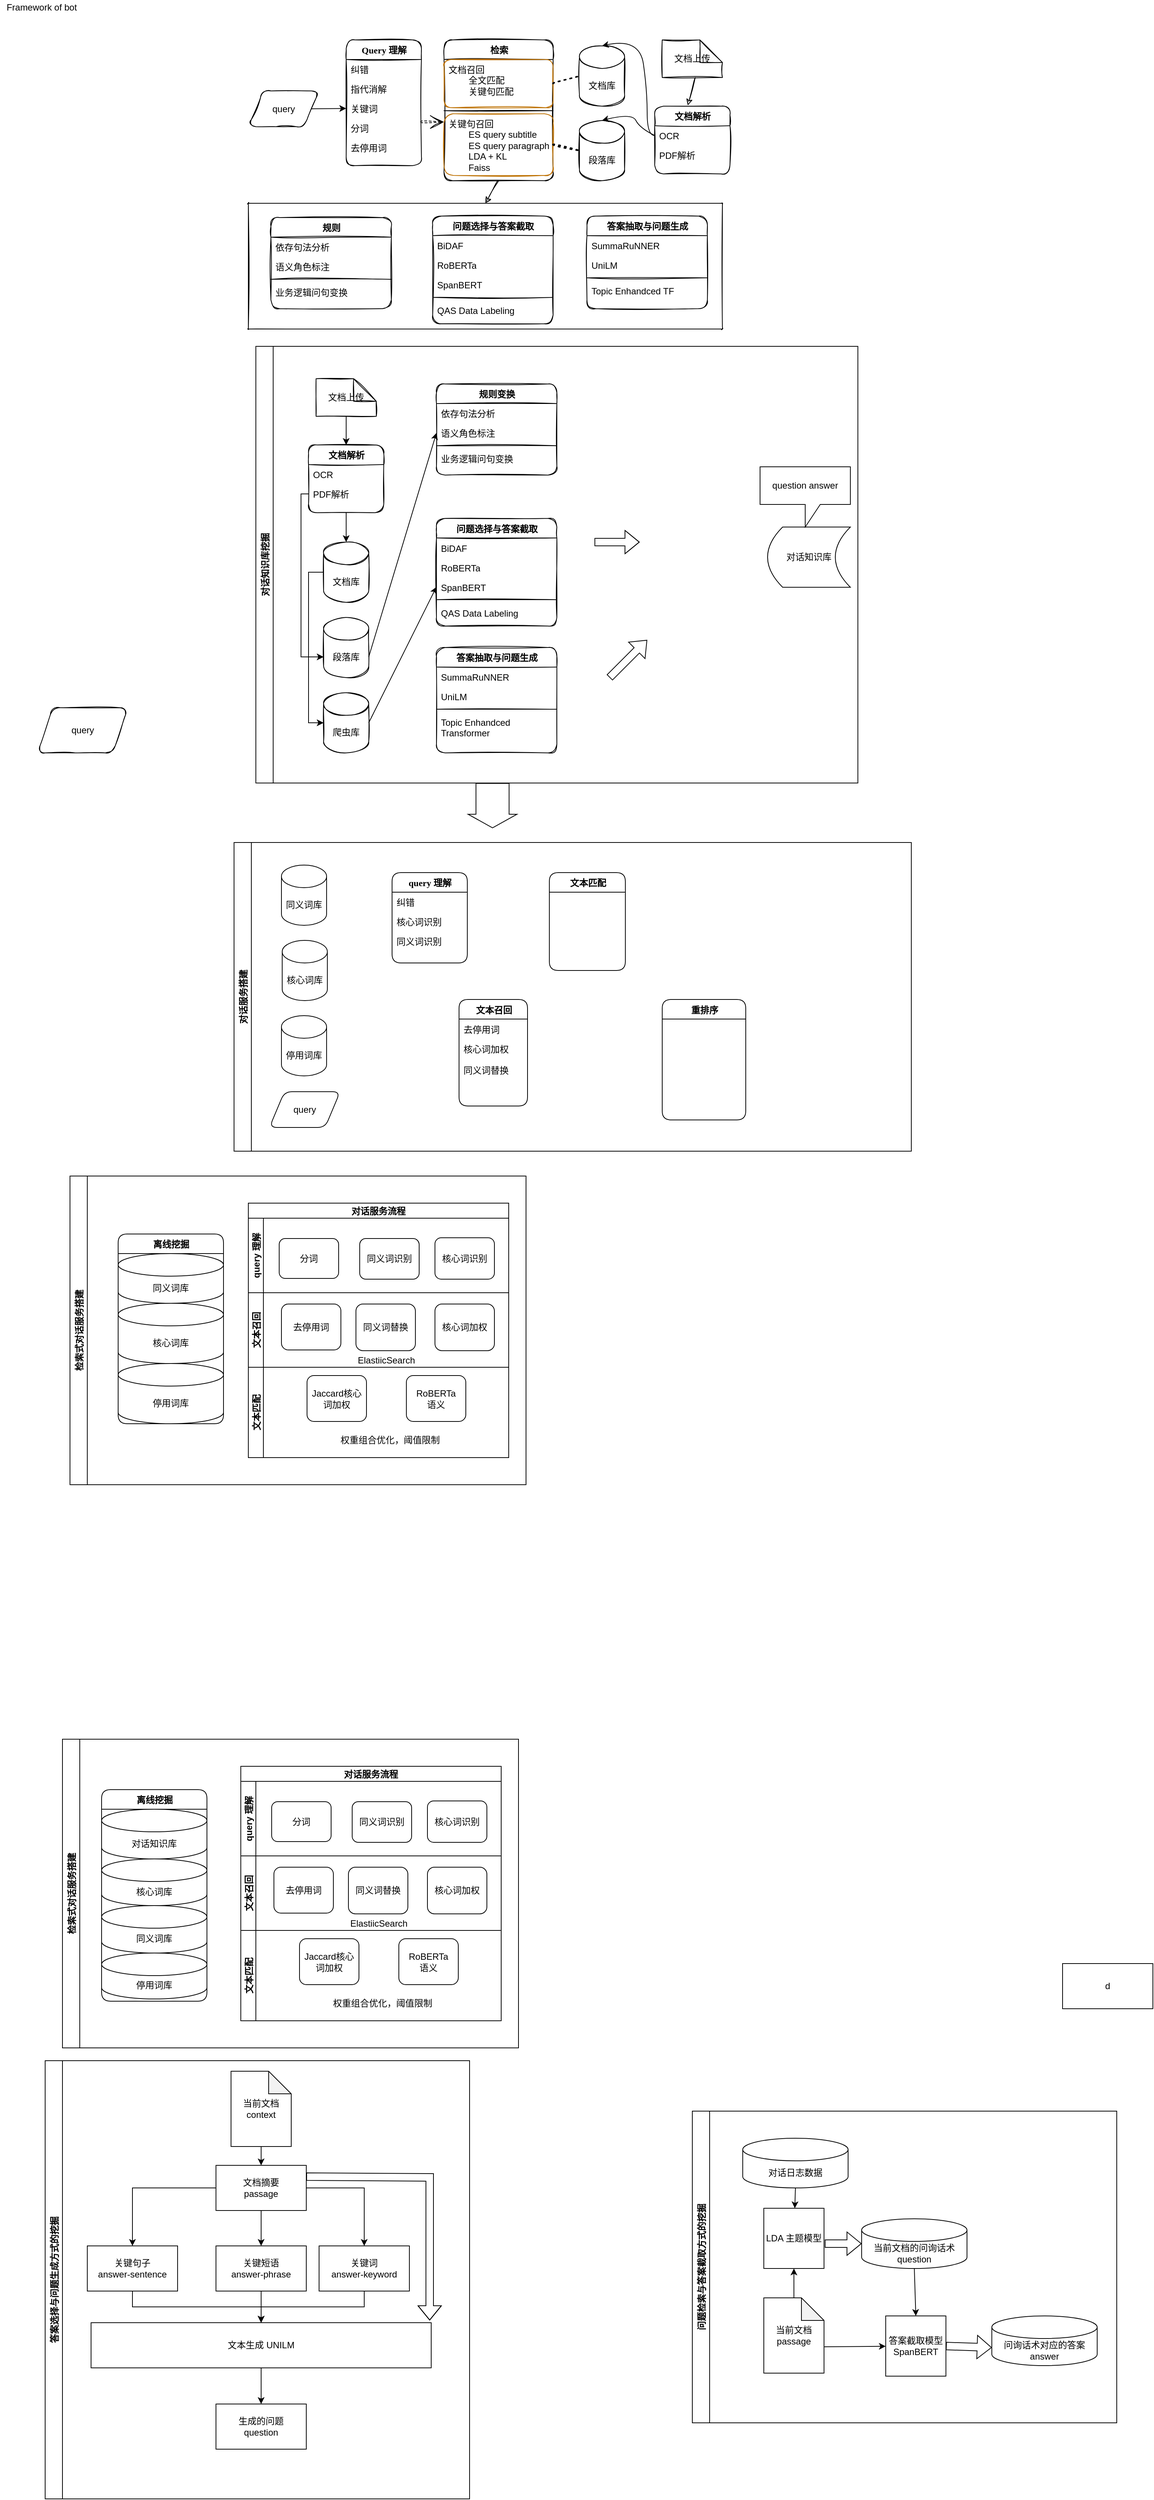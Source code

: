 <mxfile version="20.3.7" type="device"><diagram id="siG0DeAdzfyndDpySIyU" name="第 1 页"><mxGraphModel dx="2942" dy="1122" grid="0" gridSize="10" guides="1" tooltips="1" connect="1" arrows="1" fold="1" page="1" pageScale="1" pageWidth="827" pageHeight="1169" background="none" math="0" shadow="0"><root><mxCell id="0"/><mxCell id="1" parent="0"/><mxCell id="2" style="edgeStyle=elbowEdgeStyle;html=1;labelBackgroundColor=none;startFill=0;startSize=8;endArrow=open;endFill=0;endSize=16;fontFamily=Verdana;fontSize=12;elbow=vertical;dashed=1;exitX=0.994;exitY=0.192;exitDx=0;exitDy=0;exitPerimeter=0;curved=1;sketch=1;" parent="1" source="7" target="9" edge="1"><mxGeometry relative="1" as="geometry"/></mxCell><mxCell id="3" value="Query 理解" style="swimlane;html=1;fontStyle=1;align=center;verticalAlign=top;childLayout=stackLayout;horizontal=1;startSize=26;horizontalStack=0;resizeParent=1;resizeLast=0;collapsible=1;marginBottom=0;swimlaneFillColor=none;rounded=1;shadow=0;comic=0;labelBackgroundColor=none;strokeWidth=1;fontFamily=Verdana;fontSize=12;fillColor=none;fontColor=#000000;strokeColor=default;sketch=1;" parent="1" vertex="1"><mxGeometry x="490" y="103" width="100" height="167" as="geometry"/></mxCell><mxCell id="4" value="纠错&lt;br&gt;" style="text;html=1;strokeColor=none;fillColor=none;align=left;verticalAlign=top;spacingLeft=4;spacingRight=4;whiteSpace=wrap;overflow=hidden;rotatable=0;points=[[0,0.5],[1,0.5]];portConstraint=eastwest;rounded=1;sketch=1;" parent="3" vertex="1"><mxGeometry y="26" width="100" height="26" as="geometry"/></mxCell><mxCell id="5" value="指代消解&lt;br&gt;" style="text;html=1;strokeColor=none;fillColor=none;align=left;verticalAlign=top;spacingLeft=4;spacingRight=4;whiteSpace=wrap;overflow=hidden;rotatable=0;points=[[0,0.5],[1,0.5]];portConstraint=eastwest;rounded=1;sketch=1;" parent="3" vertex="1"><mxGeometry y="52" width="100" height="26" as="geometry"/></mxCell><mxCell id="6" value="关键词&lt;br&gt;" style="text;html=1;strokeColor=none;fillColor=none;align=left;verticalAlign=top;spacingLeft=4;spacingRight=4;whiteSpace=wrap;overflow=hidden;rotatable=0;points=[[0,0.5],[1,0.5]];portConstraint=eastwest;rounded=1;sketch=1;" parent="3" vertex="1"><mxGeometry y="78" width="100" height="26" as="geometry"/></mxCell><mxCell id="7" value="分词&lt;br&gt;" style="text;html=1;strokeColor=none;fillColor=none;align=left;verticalAlign=top;spacingLeft=4;spacingRight=4;whiteSpace=wrap;overflow=hidden;rotatable=0;points=[[0,0.5],[1,0.5]];portConstraint=eastwest;rounded=1;sketch=1;" parent="3" vertex="1"><mxGeometry y="104" width="100" height="26" as="geometry"/></mxCell><mxCell id="8" value="去停用词" style="text;html=1;strokeColor=none;fillColor=none;align=left;verticalAlign=top;spacingLeft=4;spacingRight=4;whiteSpace=wrap;overflow=hidden;rotatable=0;points=[[0,0.5],[1,0.5]];portConstraint=eastwest;rounded=1;sketch=1;" parent="3" vertex="1"><mxGeometry y="130" width="100" height="26" as="geometry"/></mxCell><mxCell id="9" value="检索&lt;br&gt;" style="swimlane;html=1;fontStyle=1;align=center;verticalAlign=top;childLayout=stackLayout;horizontal=1;startSize=26;horizontalStack=0;resizeParent=1;resizeLast=0;collapsible=1;marginBottom=0;swimlaneFillColor=#ffffff;rounded=1;shadow=0;comic=0;labelBackgroundColor=none;strokeWidth=1;fillColor=none;fontFamily=Verdana;fontSize=12;sketch=1;" parent="1" vertex="1"><mxGeometry x="620" y="103" width="145" height="187" as="geometry"/></mxCell><mxCell id="10" value="文档召回&lt;br&gt;&lt;span style=&quot;white-space: pre;&quot;&gt;&#9;&lt;/span&gt;全文匹配&lt;br&gt;&amp;nbsp; &amp;nbsp; &amp;nbsp; &amp;nbsp; 关键句匹配" style="text;html=1;strokeColor=#BD7000;fillColor=none;align=left;verticalAlign=top;spacingLeft=4;spacingRight=4;whiteSpace=wrap;overflow=hidden;rotatable=0;points=[[0,0.5],[1,0.5]];portConstraint=eastwest;fontColor=#000000;rounded=1;sketch=1;" parent="9" vertex="1"><mxGeometry y="26" width="145" height="64" as="geometry"/></mxCell><mxCell id="11" value="" style="line;html=1;strokeWidth=1;fillColor=none;align=left;verticalAlign=middle;spacingTop=-1;spacingLeft=3;spacingRight=3;rotatable=0;labelPosition=right;points=[];portConstraint=eastwest;rounded=1;sketch=1;" parent="9" vertex="1"><mxGeometry y="90" width="145" height="8" as="geometry"/></mxCell><mxCell id="12" value="关键句召回&lt;br&gt;&lt;span style=&quot;white-space: pre;&quot;&gt;&#9;&lt;/span&gt;ES query subtitle&lt;br&gt;&amp;nbsp; &amp;nbsp; &amp;nbsp; &amp;nbsp; ES query paragraph&lt;br&gt;&amp;nbsp; &amp;nbsp; &amp;nbsp; &amp;nbsp; LDA + KL&amp;nbsp;&lt;br&gt;&amp;nbsp; &amp;nbsp; &amp;nbsp; &amp;nbsp; Faiss" style="text;html=1;strokeColor=#BD7000;fillColor=none;align=left;verticalAlign=top;spacingLeft=4;spacingRight=4;whiteSpace=wrap;overflow=hidden;rotatable=0;points=[[0,0.5],[1,0.5]];portConstraint=eastwest;fontColor=#000000;rounded=1;sketch=1;" parent="9" vertex="1"><mxGeometry y="98" width="145" height="82" as="geometry"/></mxCell><mxCell id="13" value="query" style="shape=parallelogram;perimeter=parallelogramPerimeter;whiteSpace=wrap;html=1;fixedSize=1;rounded=1;sketch=1;" parent="1" vertex="1"><mxGeometry x="360" y="170.75" width="94" height="47.5" as="geometry"/></mxCell><mxCell id="14" value="" style="swimlane;startSize=0;rounded=1;sketch=1;" parent="1" vertex="1"><mxGeometry x="360" y="320" width="630" height="167" as="geometry"/></mxCell><mxCell id="15" value="规则" style="swimlane;html=1;fontStyle=1;align=center;verticalAlign=top;childLayout=stackLayout;horizontal=1;startSize=26;horizontalStack=0;resizeParent=1;resizeLast=0;collapsible=1;marginBottom=0;swimlaneFillColor=#ffffff;rounded=1;shadow=0;comic=0;labelBackgroundColor=none;strokeWidth=1;fillColor=none;fontFamily=Verdana;fontSize=12;sketch=1;" parent="14" vertex="1"><mxGeometry x="30" y="19" width="160" height="121" as="geometry"/></mxCell><mxCell id="16" value="依存句法分析" style="text;html=1;strokeColor=none;fillColor=none;align=left;verticalAlign=top;spacingLeft=4;spacingRight=4;whiteSpace=wrap;overflow=hidden;rotatable=0;points=[[0,0.5],[1,0.5]];portConstraint=eastwest;rounded=1;sketch=1;" parent="15" vertex="1"><mxGeometry y="26" width="160" height="26" as="geometry"/></mxCell><mxCell id="17" value="语义角色标注" style="text;html=1;strokeColor=none;fillColor=none;align=left;verticalAlign=top;spacingLeft=4;spacingRight=4;whiteSpace=wrap;overflow=hidden;rotatable=0;points=[[0,0.5],[1,0.5]];portConstraint=eastwest;rounded=1;sketch=1;" parent="15" vertex="1"><mxGeometry y="52" width="160" height="26" as="geometry"/></mxCell><mxCell id="18" value="" style="line;html=1;strokeWidth=1;fillColor=none;align=left;verticalAlign=middle;spacingTop=-1;spacingLeft=3;spacingRight=3;rotatable=0;labelPosition=right;points=[];portConstraint=eastwest;rounded=1;sketch=1;" parent="15" vertex="1"><mxGeometry y="78" width="160" height="8" as="geometry"/></mxCell><mxCell id="19" value="业务逻辑问句变换" style="text;html=1;strokeColor=none;fillColor=none;align=left;verticalAlign=top;spacingLeft=4;spacingRight=4;whiteSpace=wrap;overflow=hidden;rotatable=0;points=[[0,0.5],[1,0.5]];portConstraint=eastwest;rounded=1;sketch=1;" parent="15" vertex="1"><mxGeometry y="86" width="160" height="26" as="geometry"/></mxCell><mxCell id="20" value="问题选择与答案截取" style="swimlane;html=1;fontStyle=1;align=center;verticalAlign=top;childLayout=stackLayout;horizontal=1;startSize=26;horizontalStack=0;resizeParent=1;resizeLast=0;collapsible=1;marginBottom=0;swimlaneFillColor=#ffffff;rounded=1;shadow=0;comic=0;labelBackgroundColor=none;strokeWidth=1;fillColor=none;fontFamily=Verdana;fontSize=12;sketch=1;" parent="14" vertex="1"><mxGeometry x="245" y="17" width="160" height="143" as="geometry"/></mxCell><mxCell id="21" value="BiDAF" style="text;html=1;strokeColor=none;fillColor=none;align=left;verticalAlign=top;spacingLeft=4;spacingRight=4;whiteSpace=wrap;overflow=hidden;rotatable=0;points=[[0,0.5],[1,0.5]];portConstraint=eastwest;rounded=1;sketch=1;" parent="20" vertex="1"><mxGeometry y="26" width="160" height="26" as="geometry"/></mxCell><mxCell id="22" value="RoBERTa" style="text;html=1;strokeColor=none;fillColor=none;align=left;verticalAlign=top;spacingLeft=4;spacingRight=4;whiteSpace=wrap;overflow=hidden;rotatable=0;points=[[0,0.5],[1,0.5]];portConstraint=eastwest;rounded=1;sketch=1;" parent="20" vertex="1"><mxGeometry y="52" width="160" height="26" as="geometry"/></mxCell><mxCell id="23" value="SpanBERT" style="text;html=1;strokeColor=none;fillColor=none;align=left;verticalAlign=top;spacingLeft=4;spacingRight=4;whiteSpace=wrap;overflow=hidden;rotatable=0;points=[[0,0.5],[1,0.5]];portConstraint=eastwest;rounded=1;sketch=1;" parent="20" vertex="1"><mxGeometry y="78" width="160" height="26" as="geometry"/></mxCell><mxCell id="24" value="" style="line;html=1;strokeWidth=1;fillColor=none;align=left;verticalAlign=middle;spacingTop=-1;spacingLeft=3;spacingRight=3;rotatable=0;labelPosition=right;points=[];portConstraint=eastwest;rounded=1;sketch=1;" parent="20" vertex="1"><mxGeometry y="104" width="160" height="8" as="geometry"/></mxCell><mxCell id="25" value="QAS Data Labeling" style="text;html=1;strokeColor=none;fillColor=none;align=left;verticalAlign=top;spacingLeft=4;spacingRight=4;whiteSpace=wrap;overflow=hidden;rotatable=0;points=[[0,0.5],[1,0.5]];portConstraint=eastwest;rounded=1;sketch=1;" parent="20" vertex="1"><mxGeometry y="112" width="160" height="26" as="geometry"/></mxCell><mxCell id="26" value="答案抽取与问题生成" style="swimlane;html=1;fontStyle=1;align=center;verticalAlign=top;childLayout=stackLayout;horizontal=1;startSize=26;horizontalStack=0;resizeParent=1;resizeLast=0;collapsible=1;marginBottom=0;swimlaneFillColor=#ffffff;rounded=1;shadow=0;comic=0;labelBackgroundColor=none;strokeWidth=1;fillColor=none;fontFamily=Verdana;fontSize=12;sketch=1;" parent="14" vertex="1"><mxGeometry x="450" y="17" width="160" height="123" as="geometry"/></mxCell><mxCell id="27" value="SummaRuNNER" style="text;html=1;strokeColor=none;fillColor=none;align=left;verticalAlign=top;spacingLeft=4;spacingRight=4;whiteSpace=wrap;overflow=hidden;rotatable=0;points=[[0,0.5],[1,0.5]];portConstraint=eastwest;rounded=1;sketch=1;" parent="26" vertex="1"><mxGeometry y="26" width="160" height="26" as="geometry"/></mxCell><mxCell id="28" value="UniLM" style="text;html=1;strokeColor=none;fillColor=none;align=left;verticalAlign=top;spacingLeft=4;spacingRight=4;whiteSpace=wrap;overflow=hidden;rotatable=0;points=[[0,0.5],[1,0.5]];portConstraint=eastwest;rounded=1;sketch=1;" parent="26" vertex="1"><mxGeometry y="52" width="160" height="26" as="geometry"/></mxCell><mxCell id="29" value="" style="line;html=1;strokeWidth=1;fillColor=none;align=left;verticalAlign=middle;spacingTop=-1;spacingLeft=3;spacingRight=3;rotatable=0;labelPosition=right;points=[];portConstraint=eastwest;rounded=1;sketch=1;" parent="26" vertex="1"><mxGeometry y="78" width="160" height="8" as="geometry"/></mxCell><mxCell id="30" value="Topic Enhandced TF" style="text;html=1;strokeColor=none;fillColor=none;align=left;verticalAlign=top;spacingLeft=4;spacingRight=4;whiteSpace=wrap;overflow=hidden;rotatable=0;points=[[0,0.5],[1,0.5]];portConstraint=eastwest;rounded=1;sketch=1;" parent="26" vertex="1"><mxGeometry y="86" width="160" height="26" as="geometry"/></mxCell><mxCell id="31" value="文档上传" style="shape=note;whiteSpace=wrap;html=1;backgroundOutline=1;darkOpacity=0.05;rounded=1;sketch=1;" parent="1" vertex="1"><mxGeometry x="910" y="103" width="80" height="50" as="geometry"/></mxCell><mxCell id="33" value="文档库" style="shape=cylinder3;whiteSpace=wrap;html=1;boundedLbl=1;backgroundOutline=1;size=15;rounded=1;sketch=1;" parent="1" vertex="1"><mxGeometry x="800" y="111" width="60" height="80" as="geometry"/></mxCell><mxCell id="34" value="段落库" style="shape=cylinder3;whiteSpace=wrap;html=1;boundedLbl=1;backgroundOutline=1;size=15;rounded=1;sketch=1;" parent="1" vertex="1"><mxGeometry x="800" y="210" width="60" height="80" as="geometry"/></mxCell><mxCell id="37" value="" style="endArrow=classic;html=1;rounded=1;entryX=0.5;entryY=0;entryDx=0;entryDy=0;exitX=0.5;exitY=1;exitDx=0;exitDy=0;exitPerimeter=0;curved=1;sketch=1;" parent="1" edge="1"><mxGeometry width="50" height="50" relative="1" as="geometry"><mxPoint x="954" y="153" as="sourcePoint"/><mxPoint x="944" y="190" as="targetPoint"/><Array as="points"/></mxGeometry></mxCell><mxCell id="42" value="" style="endArrow=classic;html=1;rounded=1;exitX=0.5;exitY=1;exitDx=0;exitDy=0;entryX=0.5;entryY=0;entryDx=0;entryDy=0;curved=1;sketch=1;" parent="1" source="9" target="14" edge="1"><mxGeometry width="50" height="50" relative="1" as="geometry"><mxPoint x="690" y="320" as="sourcePoint"/><mxPoint x="740" y="270" as="targetPoint"/></mxGeometry></mxCell><mxCell id="43" value="" style="endArrow=none;dashed=1;html=1;dashPattern=1 3;strokeWidth=2;rounded=1;entryX=0;entryY=0.5;entryDx=0;entryDy=0;entryPerimeter=0;exitX=1;exitY=0.5;exitDx=0;exitDy=0;curved=1;sketch=1;" parent="1" source="10" target="33" edge="1"><mxGeometry width="50" height="50" relative="1" as="geometry"><mxPoint x="690" y="340" as="sourcePoint"/><mxPoint x="740" y="290" as="targetPoint"/></mxGeometry></mxCell><mxCell id="44" value="" style="endArrow=none;dashed=1;html=1;dashPattern=1 3;strokeWidth=2;rounded=1;entryX=0;entryY=0.5;entryDx=0;entryDy=0;entryPerimeter=0;exitX=1;exitY=0.5;exitDx=0;exitDy=0;curved=1;sketch=1;" parent="1" source="12" target="34" edge="1"><mxGeometry width="50" height="50" relative="1" as="geometry"><mxPoint x="690" y="340" as="sourcePoint"/><mxPoint x="740" y="290" as="targetPoint"/></mxGeometry></mxCell><mxCell id="45" value="Framework of bot&lt;br&gt;" style="text;html=1;align=center;verticalAlign=middle;resizable=0;points=[];autosize=1;strokeColor=none;fillColor=none;" parent="1" vertex="1"><mxGeometry x="30" y="50" width="110" height="20" as="geometry"/></mxCell><mxCell id="50" value="query" style="shape=parallelogram;perimeter=parallelogramPerimeter;whiteSpace=wrap;html=1;fixedSize=1;rounded=1;sketch=1;" parent="1" vertex="1"><mxGeometry x="80" y="990" width="120" height="60" as="geometry"/></mxCell><mxCell id="QfPaH3w1VnxnkJJaAU4y-53" value="" style="curved=1;endArrow=classic;html=1;rounded=0;entryX=0.5;entryY=0;entryDx=0;entryDy=0;entryPerimeter=0;" parent="1" target="34" edge="1"><mxGeometry width="50" height="50" relative="1" as="geometry"><mxPoint x="900" y="230" as="sourcePoint"/><mxPoint x="600" y="260" as="targetPoint"/><Array as="points"><mxPoint x="880" y="220"/><mxPoint x="870" y="200"/></Array></mxGeometry></mxCell><mxCell id="QfPaH3w1VnxnkJJaAU4y-54" value="" style="curved=1;endArrow=classic;html=1;rounded=0;exitX=0;exitY=0.5;exitDx=0;exitDy=0;entryX=0.5;entryY=0;entryDx=0;entryDy=0;entryPerimeter=0;" parent="1" target="33" edge="1"><mxGeometry width="50" height="50" relative="1" as="geometry"><mxPoint x="900" y="230" as="sourcePoint"/><mxPoint x="840" y="220" as="targetPoint"/><Array as="points"><mxPoint x="890" y="230"/><mxPoint x="890" y="170"/><mxPoint x="880" y="100"/></Array></mxGeometry></mxCell><mxCell id="QfPaH3w1VnxnkJJaAU4y-56" value="" style="endArrow=classic;html=1;rounded=0;entryX=0;entryY=0.5;entryDx=0;entryDy=0;exitX=1;exitY=0.5;exitDx=0;exitDy=0;" parent="1" source="13" target="6" edge="1"><mxGeometry width="50" height="50" relative="1" as="geometry"><mxPoint x="690" y="350" as="sourcePoint"/><mxPoint x="740" y="300" as="targetPoint"/></mxGeometry></mxCell><mxCell id="QfPaH3w1VnxnkJJaAU4y-57" value="文档解析&lt;br&gt;" style="swimlane;html=1;fontStyle=1;align=center;verticalAlign=top;childLayout=stackLayout;horizontal=1;startSize=26;horizontalStack=0;resizeParent=1;resizeLast=0;collapsible=1;marginBottom=0;swimlaneFillColor=none;rounded=1;shadow=0;comic=0;labelBackgroundColor=none;strokeWidth=1;fontFamily=Verdana;fontSize=12;fillColor=none;fontColor=#000000;strokeColor=default;sketch=1;" parent="1" vertex="1"><mxGeometry x="900" y="191" width="100" height="90" as="geometry"/></mxCell><mxCell id="QfPaH3w1VnxnkJJaAU4y-58" value="OCR" style="text;html=1;strokeColor=none;fillColor=none;align=left;verticalAlign=top;spacingLeft=4;spacingRight=4;whiteSpace=wrap;overflow=hidden;rotatable=0;points=[[0,0.5],[1,0.5]];portConstraint=eastwest;rounded=1;sketch=1;" parent="QfPaH3w1VnxnkJJaAU4y-57" vertex="1"><mxGeometry y="26" width="100" height="26" as="geometry"/></mxCell><mxCell id="QfPaH3w1VnxnkJJaAU4y-63" value="PDF解析" style="text;html=1;strokeColor=none;fillColor=none;align=left;verticalAlign=top;spacingLeft=4;spacingRight=4;whiteSpace=wrap;overflow=hidden;rotatable=0;points=[[0,0.5],[1,0.5]];portConstraint=eastwest;rounded=1;sketch=1;" parent="QfPaH3w1VnxnkJJaAU4y-57" vertex="1"><mxGeometry y="52" width="100" height="26" as="geometry"/></mxCell><mxCell id="QfPaH3w1VnxnkJJaAU4y-66" value="对话知识库挖掘" style="swimlane;horizontal=0;strokeColor=default;fillColor=none;" parent="1" vertex="1"><mxGeometry x="370" y="510" width="800" height="580" as="geometry"/></mxCell><mxCell id="QfPaH3w1VnxnkJJaAU4y-68" value="规则变换" style="swimlane;html=1;fontStyle=1;align=center;verticalAlign=top;childLayout=stackLayout;horizontal=1;startSize=26;horizontalStack=0;resizeParent=1;resizeLast=0;collapsible=1;marginBottom=0;swimlaneFillColor=#ffffff;rounded=1;shadow=0;comic=0;labelBackgroundColor=none;strokeWidth=1;fillColor=none;fontFamily=Verdana;fontSize=12;sketch=1;" parent="QfPaH3w1VnxnkJJaAU4y-66" vertex="1"><mxGeometry x="240" y="50" width="160" height="121" as="geometry"/></mxCell><mxCell id="QfPaH3w1VnxnkJJaAU4y-69" value="依存句法分析" style="text;html=1;strokeColor=none;fillColor=none;align=left;verticalAlign=top;spacingLeft=4;spacingRight=4;whiteSpace=wrap;overflow=hidden;rotatable=0;points=[[0,0.5],[1,0.5]];portConstraint=eastwest;rounded=1;sketch=1;" parent="QfPaH3w1VnxnkJJaAU4y-68" vertex="1"><mxGeometry y="26" width="160" height="26" as="geometry"/></mxCell><mxCell id="QfPaH3w1VnxnkJJaAU4y-70" value="语义角色标注" style="text;html=1;strokeColor=none;fillColor=none;align=left;verticalAlign=top;spacingLeft=4;spacingRight=4;whiteSpace=wrap;overflow=hidden;rotatable=0;points=[[0,0.5],[1,0.5]];portConstraint=eastwest;rounded=1;sketch=1;" parent="QfPaH3w1VnxnkJJaAU4y-68" vertex="1"><mxGeometry y="52" width="160" height="26" as="geometry"/></mxCell><mxCell id="QfPaH3w1VnxnkJJaAU4y-71" value="" style="line;html=1;strokeWidth=1;fillColor=none;align=left;verticalAlign=middle;spacingTop=-1;spacingLeft=3;spacingRight=3;rotatable=0;labelPosition=right;points=[];portConstraint=eastwest;rounded=1;sketch=1;" parent="QfPaH3w1VnxnkJJaAU4y-68" vertex="1"><mxGeometry y="78" width="160" height="8" as="geometry"/></mxCell><mxCell id="QfPaH3w1VnxnkJJaAU4y-72" value="业务逻辑问句变换" style="text;html=1;strokeColor=none;fillColor=none;align=left;verticalAlign=top;spacingLeft=4;spacingRight=4;whiteSpace=wrap;overflow=hidden;rotatable=0;points=[[0,0.5],[1,0.5]];portConstraint=eastwest;rounded=1;sketch=1;" parent="QfPaH3w1VnxnkJJaAU4y-68" vertex="1"><mxGeometry y="86" width="160" height="26" as="geometry"/></mxCell><mxCell id="QfPaH3w1VnxnkJJaAU4y-73" value="问题选择与答案截取" style="swimlane;html=1;fontStyle=1;align=center;verticalAlign=top;childLayout=stackLayout;horizontal=1;startSize=26;horizontalStack=0;resizeParent=1;resizeLast=0;collapsible=1;marginBottom=0;swimlaneFillColor=#ffffff;rounded=1;shadow=0;comic=0;labelBackgroundColor=none;strokeWidth=1;fillColor=none;fontFamily=Verdana;fontSize=12;sketch=1;" parent="QfPaH3w1VnxnkJJaAU4y-66" vertex="1"><mxGeometry x="240" y="228.5" width="160" height="143" as="geometry"/></mxCell><mxCell id="QfPaH3w1VnxnkJJaAU4y-74" value="BiDAF" style="text;html=1;strokeColor=none;fillColor=none;align=left;verticalAlign=top;spacingLeft=4;spacingRight=4;whiteSpace=wrap;overflow=hidden;rotatable=0;points=[[0,0.5],[1,0.5]];portConstraint=eastwest;rounded=1;sketch=1;" parent="QfPaH3w1VnxnkJJaAU4y-73" vertex="1"><mxGeometry y="26" width="160" height="26" as="geometry"/></mxCell><mxCell id="QfPaH3w1VnxnkJJaAU4y-75" value="RoBERTa" style="text;html=1;strokeColor=none;fillColor=none;align=left;verticalAlign=top;spacingLeft=4;spacingRight=4;whiteSpace=wrap;overflow=hidden;rotatable=0;points=[[0,0.5],[1,0.5]];portConstraint=eastwest;rounded=1;sketch=1;" parent="QfPaH3w1VnxnkJJaAU4y-73" vertex="1"><mxGeometry y="52" width="160" height="26" as="geometry"/></mxCell><mxCell id="QfPaH3w1VnxnkJJaAU4y-76" value="SpanBERT" style="text;html=1;strokeColor=none;fillColor=none;align=left;verticalAlign=top;spacingLeft=4;spacingRight=4;whiteSpace=wrap;overflow=hidden;rotatable=0;points=[[0,0.5],[1,0.5]];portConstraint=eastwest;rounded=1;sketch=1;" parent="QfPaH3w1VnxnkJJaAU4y-73" vertex="1"><mxGeometry y="78" width="160" height="26" as="geometry"/></mxCell><mxCell id="QfPaH3w1VnxnkJJaAU4y-77" value="" style="line;html=1;strokeWidth=1;fillColor=none;align=left;verticalAlign=middle;spacingTop=-1;spacingLeft=3;spacingRight=3;rotatable=0;labelPosition=right;points=[];portConstraint=eastwest;rounded=1;sketch=1;" parent="QfPaH3w1VnxnkJJaAU4y-73" vertex="1"><mxGeometry y="104" width="160" height="8" as="geometry"/></mxCell><mxCell id="QfPaH3w1VnxnkJJaAU4y-78" value="QAS Data Labeling" style="text;html=1;strokeColor=none;fillColor=none;align=left;verticalAlign=top;spacingLeft=4;spacingRight=4;whiteSpace=wrap;overflow=hidden;rotatable=0;points=[[0,0.5],[1,0.5]];portConstraint=eastwest;rounded=1;sketch=1;" parent="QfPaH3w1VnxnkJJaAU4y-73" vertex="1"><mxGeometry y="112" width="160" height="26" as="geometry"/></mxCell><mxCell id="QfPaH3w1VnxnkJJaAU4y-79" value="答案抽取与问题生成" style="swimlane;html=1;fontStyle=1;align=center;verticalAlign=top;childLayout=stackLayout;horizontal=1;startSize=26;horizontalStack=0;resizeParent=1;resizeLast=0;collapsible=1;marginBottom=0;swimlaneFillColor=#ffffff;rounded=1;shadow=0;comic=0;labelBackgroundColor=none;strokeWidth=1;fillColor=none;fontFamily=Verdana;fontSize=12;sketch=1;" parent="QfPaH3w1VnxnkJJaAU4y-66" vertex="1"><mxGeometry x="240" y="400" width="160" height="140" as="geometry"/></mxCell><mxCell id="QfPaH3w1VnxnkJJaAU4y-80" value="SummaRuNNER" style="text;html=1;strokeColor=none;fillColor=none;align=left;verticalAlign=top;spacingLeft=4;spacingRight=4;whiteSpace=wrap;overflow=hidden;rotatable=0;points=[[0,0.5],[1,0.5]];portConstraint=eastwest;rounded=1;sketch=1;" parent="QfPaH3w1VnxnkJJaAU4y-79" vertex="1"><mxGeometry y="26" width="160" height="26" as="geometry"/></mxCell><mxCell id="QfPaH3w1VnxnkJJaAU4y-81" value="UniLM" style="text;html=1;strokeColor=none;fillColor=none;align=left;verticalAlign=top;spacingLeft=4;spacingRight=4;whiteSpace=wrap;overflow=hidden;rotatable=0;points=[[0,0.5],[1,0.5]];portConstraint=eastwest;rounded=1;sketch=1;" parent="QfPaH3w1VnxnkJJaAU4y-79" vertex="1"><mxGeometry y="52" width="160" height="26" as="geometry"/></mxCell><mxCell id="QfPaH3w1VnxnkJJaAU4y-82" value="" style="line;html=1;strokeWidth=1;fillColor=none;align=left;verticalAlign=middle;spacingTop=-1;spacingLeft=3;spacingRight=3;rotatable=0;labelPosition=right;points=[];portConstraint=eastwest;rounded=1;sketch=1;" parent="QfPaH3w1VnxnkJJaAU4y-79" vertex="1"><mxGeometry y="78" width="160" height="8" as="geometry"/></mxCell><mxCell id="QfPaH3w1VnxnkJJaAU4y-83" value="Topic Enhandced Transformer&lt;br&gt;" style="text;html=1;strokeColor=none;fillColor=none;align=left;verticalAlign=top;spacingLeft=4;spacingRight=4;whiteSpace=wrap;overflow=hidden;rotatable=0;points=[[0,0.5],[1,0.5]];portConstraint=eastwest;rounded=1;sketch=1;" parent="QfPaH3w1VnxnkJJaAU4y-79" vertex="1"><mxGeometry y="86" width="160" height="34" as="geometry"/></mxCell><mxCell id="QfPaH3w1VnxnkJJaAU4y-104" value="文档库" style="shape=cylinder3;whiteSpace=wrap;html=1;boundedLbl=1;backgroundOutline=1;size=15;rounded=1;sketch=1;" parent="QfPaH3w1VnxnkJJaAU4y-66" vertex="1"><mxGeometry x="90" y="260" width="60" height="80" as="geometry"/></mxCell><mxCell id="QfPaH3w1VnxnkJJaAU4y-105" value="段落库" style="shape=cylinder3;whiteSpace=wrap;html=1;boundedLbl=1;backgroundOutline=1;size=15;rounded=1;sketch=1;" parent="QfPaH3w1VnxnkJJaAU4y-66" vertex="1"><mxGeometry x="90" y="360" width="60" height="80" as="geometry"/></mxCell><mxCell id="QfPaH3w1VnxnkJJaAU4y-113" value="" style="endArrow=classic;html=1;rounded=0;entryX=0;entryY=0.5;entryDx=0;entryDy=0;exitX=1;exitY=0;exitDx=0;exitDy=52.5;exitPerimeter=0;" parent="QfPaH3w1VnxnkJJaAU4y-66" source="QfPaH3w1VnxnkJJaAU4y-105" target="QfPaH3w1VnxnkJJaAU4y-70" edge="1"><mxGeometry width="50" height="50" relative="1" as="geometry"><mxPoint x="310" y="260" as="sourcePoint"/><mxPoint x="360" y="210" as="targetPoint"/></mxGeometry></mxCell><mxCell id="QfPaH3w1VnxnkJJaAU4y-114" value="对话知识库" style="shape=dataStorage;whiteSpace=wrap;html=1;fixedSize=1;strokeColor=default;fillColor=none;" parent="QfPaH3w1VnxnkJJaAU4y-66" vertex="1"><mxGeometry x="680" y="240" width="110" height="80" as="geometry"/></mxCell><mxCell id="QfPaH3w1VnxnkJJaAU4y-108" value="文档解析&lt;br&gt;" style="swimlane;html=1;fontStyle=1;align=center;verticalAlign=top;childLayout=stackLayout;horizontal=1;startSize=26;horizontalStack=0;resizeParent=1;resizeLast=0;collapsible=1;marginBottom=0;swimlaneFillColor=none;rounded=1;shadow=0;comic=0;labelBackgroundColor=none;strokeWidth=1;fontFamily=Verdana;fontSize=12;fillColor=none;fontColor=#000000;strokeColor=default;sketch=1;" parent="QfPaH3w1VnxnkJJaAU4y-66" vertex="1"><mxGeometry x="70" y="131" width="100" height="90" as="geometry"/></mxCell><mxCell id="QfPaH3w1VnxnkJJaAU4y-109" value="OCR" style="text;html=1;strokeColor=none;fillColor=none;align=left;verticalAlign=top;spacingLeft=4;spacingRight=4;whiteSpace=wrap;overflow=hidden;rotatable=0;points=[[0,0.5],[1,0.5]];portConstraint=eastwest;rounded=1;sketch=1;" parent="QfPaH3w1VnxnkJJaAU4y-108" vertex="1"><mxGeometry y="26" width="100" height="26" as="geometry"/></mxCell><mxCell id="QfPaH3w1VnxnkJJaAU4y-110" value="PDF解析" style="text;html=1;strokeColor=none;fillColor=none;align=left;verticalAlign=top;spacingLeft=4;spacingRight=4;whiteSpace=wrap;overflow=hidden;rotatable=0;points=[[0,0.5],[1,0.5]];portConstraint=eastwest;rounded=1;sketch=1;" parent="QfPaH3w1VnxnkJJaAU4y-108" vertex="1"><mxGeometry y="52" width="100" height="26" as="geometry"/></mxCell><mxCell id="QfPaH3w1VnxnkJJaAU4y-103" value="文档上传" style="shape=note;whiteSpace=wrap;html=1;backgroundOutline=1;darkOpacity=0.05;rounded=1;sketch=1;" parent="QfPaH3w1VnxnkJJaAU4y-66" vertex="1"><mxGeometry x="80" y="43" width="80" height="50" as="geometry"/></mxCell><mxCell id="QfPaH3w1VnxnkJJaAU4y-118" value="" style="edgeStyle=elbowEdgeStyle;elbow=horizontal;endArrow=classic;html=1;rounded=0;exitX=0;exitY=0.5;exitDx=0;exitDy=0;entryX=0;entryY=0;entryDx=0;entryDy=52.5;entryPerimeter=0;" parent="QfPaH3w1VnxnkJJaAU4y-66" source="QfPaH3w1VnxnkJJaAU4y-110" target="QfPaH3w1VnxnkJJaAU4y-105" edge="1"><mxGeometry width="50" height="50" relative="1" as="geometry"><mxPoint x="310" y="280" as="sourcePoint"/><mxPoint x="360" y="230" as="targetPoint"/><Array as="points"><mxPoint x="60" y="370"/></Array></mxGeometry></mxCell><mxCell id="QfPaH3w1VnxnkJJaAU4y-120" value="" style="endArrow=classic;html=1;rounded=0;exitX=0.5;exitY=1;exitDx=0;exitDy=0;entryX=0.5;entryY=0;entryDx=0;entryDy=0;entryPerimeter=0;" parent="QfPaH3w1VnxnkJJaAU4y-66" source="QfPaH3w1VnxnkJJaAU4y-108" target="QfPaH3w1VnxnkJJaAU4y-104" edge="1"><mxGeometry width="50" height="50" relative="1" as="geometry"><mxPoint x="310" y="280" as="sourcePoint"/><mxPoint x="360" y="230" as="targetPoint"/></mxGeometry></mxCell><mxCell id="QfPaH3w1VnxnkJJaAU4y-124" value="" style="shape=flexArrow;endArrow=classic;html=1;rounded=0;" parent="QfPaH3w1VnxnkJJaAU4y-66" edge="1"><mxGeometry width="50" height="50" relative="1" as="geometry"><mxPoint x="470" y="440" as="sourcePoint"/><mxPoint x="520" y="390" as="targetPoint"/></mxGeometry></mxCell><mxCell id="QfPaH3w1VnxnkJJaAU4y-123" value="" style="shape=flexArrow;endArrow=classic;html=1;rounded=0;" parent="QfPaH3w1VnxnkJJaAU4y-66" edge="1"><mxGeometry width="50" height="50" relative="1" as="geometry"><mxPoint x="450" y="260" as="sourcePoint"/><mxPoint x="510" y="260" as="targetPoint"/><Array as="points"><mxPoint x="480" y="260"/></Array></mxGeometry></mxCell><mxCell id="QfPaH3w1VnxnkJJaAU4y-125" value="" style="endArrow=classic;html=1;rounded=0;exitX=0.5;exitY=1;exitDx=0;exitDy=0;exitPerimeter=0;entryX=0.5;entryY=0;entryDx=0;entryDy=0;" parent="QfPaH3w1VnxnkJJaAU4y-66" source="QfPaH3w1VnxnkJJaAU4y-103" target="QfPaH3w1VnxnkJJaAU4y-108" edge="1"><mxGeometry width="50" height="50" relative="1" as="geometry"><mxPoint x="300" y="320" as="sourcePoint"/><mxPoint x="350" y="270" as="targetPoint"/></mxGeometry></mxCell><mxCell id="QfPaH3w1VnxnkJJaAU4y-126" value="爬虫库" style="shape=cylinder3;whiteSpace=wrap;html=1;boundedLbl=1;backgroundOutline=1;size=15;rounded=1;sketch=1;" parent="QfPaH3w1VnxnkJJaAU4y-66" vertex="1"><mxGeometry x="90" y="460" width="60" height="80" as="geometry"/></mxCell><mxCell id="QfPaH3w1VnxnkJJaAU4y-127" value="" style="edgeStyle=elbowEdgeStyle;elbow=horizontal;endArrow=classic;html=1;rounded=0;exitX=0;exitY=0.5;exitDx=0;exitDy=0;exitPerimeter=0;entryX=0;entryY=0.5;entryDx=0;entryDy=0;entryPerimeter=0;" parent="QfPaH3w1VnxnkJJaAU4y-66" source="QfPaH3w1VnxnkJJaAU4y-104" target="QfPaH3w1VnxnkJJaAU4y-126" edge="1"><mxGeometry width="50" height="50" relative="1" as="geometry"><mxPoint x="300" y="320" as="sourcePoint"/><mxPoint x="350" y="270" as="targetPoint"/><Array as="points"><mxPoint x="70" y="430"/></Array></mxGeometry></mxCell><mxCell id="QfPaH3w1VnxnkJJaAU4y-129" value="" style="endArrow=classic;html=1;rounded=0;exitX=1;exitY=0.5;exitDx=0;exitDy=0;exitPerimeter=0;entryX=0;entryY=0.5;entryDx=0;entryDy=0;" parent="QfPaH3w1VnxnkJJaAU4y-66" source="QfPaH3w1VnxnkJJaAU4y-126" target="QfPaH3w1VnxnkJJaAU4y-76" edge="1"><mxGeometry width="50" height="50" relative="1" as="geometry"><mxPoint x="300" y="320" as="sourcePoint"/><mxPoint x="350" y="270" as="targetPoint"/></mxGeometry></mxCell><mxCell id="QfPaH3w1VnxnkJJaAU4y-130" value="question answer" style="shape=callout;whiteSpace=wrap;html=1;perimeter=calloutPerimeter;strokeColor=default;fillColor=none;" parent="QfPaH3w1VnxnkJJaAU4y-66" vertex="1"><mxGeometry x="670" y="160" width="120" height="80" as="geometry"/></mxCell><mxCell id="QfPaH3w1VnxnkJJaAU4y-67" value="对话服务搭建" style="swimlane;horizontal=0;strokeColor=default;fillColor=none;" parent="1" vertex="1"><mxGeometry x="341" y="1169" width="900" height="410" as="geometry"/></mxCell><mxCell id="3rs-pferEjuaYM_p0nHq-56" value="query" style="shape=parallelogram;perimeter=parallelogramPerimeter;whiteSpace=wrap;html=1;fixedSize=1;rounded=1;sketch=0;" parent="QfPaH3w1VnxnkJJaAU4y-67" vertex="1"><mxGeometry x="47" y="331" width="94" height="47.5" as="geometry"/></mxCell><mxCell id="3rs-pferEjuaYM_p0nHq-50" value="文本召回" style="swimlane;html=1;fontStyle=1;align=center;verticalAlign=top;childLayout=stackLayout;horizontal=1;startSize=26;horizontalStack=0;resizeParent=1;resizeLast=0;collapsible=1;marginBottom=0;swimlaneFillColor=none;rounded=1;shadow=0;comic=0;labelBackgroundColor=none;strokeWidth=1;fontFamily=Verdana;fontSize=12;fillColor=none;fontColor=#000000;strokeColor=default;sketch=0;" parent="QfPaH3w1VnxnkJJaAU4y-67" vertex="1"><mxGeometry x="299" y="208.5" width="91" height="141.5" as="geometry"/></mxCell><mxCell id="3rs-pferEjuaYM_p0nHq-52" value="去停用词" style="text;html=1;strokeColor=none;fillColor=none;align=left;verticalAlign=top;spacingLeft=4;spacingRight=4;whiteSpace=wrap;overflow=hidden;rotatable=0;points=[[0,0.5],[1,0.5]];portConstraint=eastwest;rounded=1;sketch=1;" parent="3rs-pferEjuaYM_p0nHq-50" vertex="1"><mxGeometry y="26" width="91" height="26" as="geometry"/></mxCell><mxCell id="3rs-pferEjuaYM_p0nHq-53" value="核心词加权" style="text;html=1;strokeColor=none;fillColor=none;align=left;verticalAlign=top;spacingLeft=4;spacingRight=4;whiteSpace=wrap;overflow=hidden;rotatable=0;points=[[0,0.5],[1,0.5]];portConstraint=eastwest;rounded=1;sketch=1;" parent="3rs-pferEjuaYM_p0nHq-50" vertex="1"><mxGeometry y="52" width="91" height="28" as="geometry"/></mxCell><mxCell id="3rs-pferEjuaYM_p0nHq-85" value="同义词替换" style="text;html=1;strokeColor=none;fillColor=none;align=left;verticalAlign=top;spacingLeft=4;spacingRight=4;whiteSpace=wrap;overflow=hidden;rotatable=0;points=[[0,0.5],[1,0.5]];portConstraint=eastwest;rounded=1;sketch=1;" parent="3rs-pferEjuaYM_p0nHq-50" vertex="1"><mxGeometry y="80" width="91" height="26" as="geometry"/></mxCell><mxCell id="3rs-pferEjuaYM_p0nHq-63" value="文本匹配" style="swimlane;html=1;fontStyle=1;align=center;verticalAlign=top;childLayout=stackLayout;horizontal=1;startSize=26;horizontalStack=0;resizeParent=1;resizeLast=0;collapsible=1;marginBottom=0;swimlaneFillColor=none;rounded=1;shadow=0;comic=0;labelBackgroundColor=none;strokeWidth=1;fontFamily=Verdana;fontSize=12;fillColor=none;fontColor=#000000;strokeColor=default;sketch=0;" parent="QfPaH3w1VnxnkJJaAU4y-67" vertex="1"><mxGeometry x="419" y="40" width="101" height="130" as="geometry"/></mxCell><mxCell id="3rs-pferEjuaYM_p0nHq-69" value="重排序" style="swimlane;html=1;fontStyle=1;align=center;verticalAlign=top;childLayout=stackLayout;horizontal=1;startSize=26;horizontalStack=0;resizeParent=1;resizeLast=0;collapsible=1;marginBottom=0;swimlaneFillColor=none;rounded=1;shadow=0;comic=0;labelBackgroundColor=none;strokeWidth=1;fontFamily=Verdana;fontSize=12;fillColor=none;fontColor=#000000;strokeColor=default;sketch=0;" parent="QfPaH3w1VnxnkJJaAU4y-67" vertex="1"><mxGeometry x="569" y="208.5" width="111" height="160" as="geometry"/></mxCell><mxCell id="3rs-pferEjuaYM_p0nHq-76" value="query 理解" style="swimlane;html=1;fontStyle=1;align=center;verticalAlign=top;childLayout=stackLayout;horizontal=1;startSize=26;horizontalStack=0;resizeParent=1;resizeLast=0;collapsible=1;marginBottom=0;swimlaneFillColor=none;rounded=1;shadow=0;comic=0;labelBackgroundColor=none;strokeWidth=1;fontFamily=Verdana;fontSize=12;fillColor=none;fontColor=#000000;strokeColor=default;sketch=0;" parent="QfPaH3w1VnxnkJJaAU4y-67" vertex="1"><mxGeometry x="210" y="40" width="100" height="120" as="geometry"/></mxCell><mxCell id="3rs-pferEjuaYM_p0nHq-77" value="纠错" style="text;html=1;strokeColor=none;fillColor=none;align=left;verticalAlign=top;spacingLeft=4;spacingRight=4;whiteSpace=wrap;overflow=hidden;rotatable=0;points=[[0,0.5],[1,0.5]];portConstraint=eastwest;rounded=1;sketch=1;" parent="3rs-pferEjuaYM_p0nHq-76" vertex="1"><mxGeometry y="26" width="100" height="26" as="geometry"/></mxCell><mxCell id="3rs-pferEjuaYM_p0nHq-78" value="核心词识别" style="text;html=1;strokeColor=none;fillColor=none;align=left;verticalAlign=top;spacingLeft=4;spacingRight=4;whiteSpace=wrap;overflow=hidden;rotatable=0;points=[[0,0.5],[1,0.5]];portConstraint=eastwest;rounded=1;sketch=1;" parent="3rs-pferEjuaYM_p0nHq-76" vertex="1"><mxGeometry y="52" width="100" height="26" as="geometry"/></mxCell><mxCell id="3rs-pferEjuaYM_p0nHq-79" value="同义词识别" style="text;html=1;strokeColor=none;fillColor=none;align=left;verticalAlign=top;spacingLeft=4;spacingRight=4;whiteSpace=wrap;overflow=hidden;rotatable=0;points=[[0,0.5],[1,0.5]];portConstraint=eastwest;rounded=1;sketch=1;" parent="3rs-pferEjuaYM_p0nHq-76" vertex="1"><mxGeometry y="78" width="100" height="26" as="geometry"/></mxCell><mxCell id="3rs-pferEjuaYM_p0nHq-82" value="核心词库" style="shape=cylinder3;whiteSpace=wrap;html=1;boundedLbl=1;backgroundOutline=1;size=15;" parent="QfPaH3w1VnxnkJJaAU4y-67" vertex="1"><mxGeometry x="64" y="130" width="60" height="80" as="geometry"/></mxCell><mxCell id="3rs-pferEjuaYM_p0nHq-83" value="同义词库" style="shape=cylinder3;whiteSpace=wrap;html=1;boundedLbl=1;backgroundOutline=1;size=15;" parent="QfPaH3w1VnxnkJJaAU4y-67" vertex="1"><mxGeometry x="63" y="30" width="60" height="80" as="geometry"/></mxCell><mxCell id="3rs-pferEjuaYM_p0nHq-84" value="停用词库" style="shape=cylinder3;whiteSpace=wrap;html=1;boundedLbl=1;backgroundOutline=1;size=15;" parent="QfPaH3w1VnxnkJJaAU4y-67" vertex="1"><mxGeometry x="63" y="230" width="60" height="80" as="geometry"/></mxCell><mxCell id="QfPaH3w1VnxnkJJaAU4y-84" value="" style="shape=flexArrow;endArrow=classic;html=1;rounded=0;width=44;endSize=5.67;" parent="1" edge="1"><mxGeometry width="50" height="50" relative="1" as="geometry"><mxPoint x="684.5" y="1090" as="sourcePoint"/><mxPoint x="684.5" y="1150" as="targetPoint"/></mxGeometry></mxCell><mxCell id="3rs-pferEjuaYM_p0nHq-87" value="检索式对话服务搭建" style="swimlane;horizontal=0;strokeColor=default;fillColor=none;" parent="1" vertex="1"><mxGeometry x="123" y="1612" width="606" height="410" as="geometry"/></mxCell><mxCell id="3rs-pferEjuaYM_p0nHq-102" value="离线挖掘" style="swimlane;html=1;fontStyle=1;align=center;verticalAlign=top;childLayout=stackLayout;horizontal=1;startSize=26;horizontalStack=0;resizeParent=1;resizeLast=0;collapsible=1;marginBottom=0;swimlaneFillColor=none;rounded=1;shadow=0;comic=0;labelBackgroundColor=none;strokeWidth=1;fontFamily=Verdana;fontSize=12;fillColor=none;fontColor=#000000;strokeColor=default;sketch=0;" parent="3rs-pferEjuaYM_p0nHq-87" vertex="1"><mxGeometry x="64" y="77" width="140" height="252" as="geometry"/></mxCell><mxCell id="3rs-pferEjuaYM_p0nHq-100" value="同义词库" style="shape=cylinder3;whiteSpace=wrap;html=1;boundedLbl=1;backgroundOutline=1;size=15;" parent="3rs-pferEjuaYM_p0nHq-102" vertex="1"><mxGeometry y="26" width="140" height="66" as="geometry"/></mxCell><mxCell id="3rs-pferEjuaYM_p0nHq-99" value="核心词库" style="shape=cylinder3;whiteSpace=wrap;html=1;boundedLbl=1;backgroundOutline=1;size=15;" parent="3rs-pferEjuaYM_p0nHq-102" vertex="1"><mxGeometry y="92" width="140" height="80" as="geometry"/></mxCell><mxCell id="3rs-pferEjuaYM_p0nHq-101" value="停用词库" style="shape=cylinder3;whiteSpace=wrap;html=1;boundedLbl=1;backgroundOutline=1;size=15;" parent="3rs-pferEjuaYM_p0nHq-102" vertex="1"><mxGeometry y="172" width="140" height="80" as="geometry"/></mxCell><mxCell id="3rs-pferEjuaYM_p0nHq-105" value="对话服务流程" style="swimlane;childLayout=stackLayout;resizeParent=1;resizeParentMax=0;horizontal=1;startSize=20;horizontalStack=0;sketch=0;" parent="3rs-pferEjuaYM_p0nHq-87" vertex="1"><mxGeometry x="237" y="36" width="346" height="338" as="geometry"/></mxCell><mxCell id="3rs-pferEjuaYM_p0nHq-106" value="query 理解" style="swimlane;startSize=20;horizontal=0;sketch=0;" parent="3rs-pferEjuaYM_p0nHq-105" vertex="1"><mxGeometry y="20" width="346" height="99" as="geometry"/></mxCell><mxCell id="3rs-pferEjuaYM_p0nHq-109" value="核心词识别" style="rounded=1;whiteSpace=wrap;html=1;sketch=0;" parent="3rs-pferEjuaYM_p0nHq-106" vertex="1"><mxGeometry x="248" y="26" width="79" height="55" as="geometry"/></mxCell><mxCell id="3rs-pferEjuaYM_p0nHq-111" value="同义词识别" style="rounded=1;whiteSpace=wrap;html=1;sketch=0;" parent="3rs-pferEjuaYM_p0nHq-106" vertex="1"><mxGeometry x="148" y="27" width="79" height="54" as="geometry"/></mxCell><mxCell id="3rs-pferEjuaYM_p0nHq-110" value="分词" style="rounded=1;whiteSpace=wrap;html=1;sketch=0;" parent="3rs-pferEjuaYM_p0nHq-106" vertex="1"><mxGeometry x="41" y="27" width="79" height="53" as="geometry"/></mxCell><mxCell id="3rs-pferEjuaYM_p0nHq-107" value="文本召回" style="swimlane;startSize=20;horizontal=0;sketch=0;" parent="3rs-pferEjuaYM_p0nHq-105" vertex="1"><mxGeometry y="119" width="346" height="99" as="geometry"/></mxCell><mxCell id="3rs-pferEjuaYM_p0nHq-118" value="去停用词" style="rounded=1;whiteSpace=wrap;html=1;sketch=0;" parent="3rs-pferEjuaYM_p0nHq-107" vertex="1"><mxGeometry x="44" y="15" width="79" height="61" as="geometry"/></mxCell><mxCell id="3rs-pferEjuaYM_p0nHq-120" value="同义词替换" style="rounded=1;whiteSpace=wrap;html=1;sketch=0;" parent="3rs-pferEjuaYM_p0nHq-107" vertex="1"><mxGeometry x="143" y="15" width="79" height="62" as="geometry"/></mxCell><mxCell id="3rs-pferEjuaYM_p0nHq-119" value="核心词加权" style="rounded=1;whiteSpace=wrap;html=1;sketch=0;" parent="3rs-pferEjuaYM_p0nHq-107" vertex="1"><mxGeometry x="248" y="15" width="79" height="62" as="geometry"/></mxCell><mxCell id="3rs-pferEjuaYM_p0nHq-121" value="ElastiicSearch" style="text;html=1;align=center;verticalAlign=middle;resizable=0;points=[];autosize=1;strokeColor=none;fillColor=none;" parent="3rs-pferEjuaYM_p0nHq-107" vertex="1"><mxGeometry x="135.5" y="77" width="94" height="26" as="geometry"/></mxCell><mxCell id="3rs-pferEjuaYM_p0nHq-108" value="文本匹配" style="swimlane;startSize=20;horizontal=0;sketch=0;" parent="3rs-pferEjuaYM_p0nHq-105" vertex="1"><mxGeometry y="218" width="346" height="120" as="geometry"/></mxCell><mxCell id="3rs-pferEjuaYM_p0nHq-147" value="权重组合优化，阈值限制" style="text;html=1;align=center;verticalAlign=middle;resizable=0;points=[];autosize=1;strokeColor=none;fillColor=none;" parent="3rs-pferEjuaYM_p0nHq-108" vertex="1"><mxGeometry x="113" y="84" width="150" height="26" as="geometry"/></mxCell><mxCell id="3rs-pferEjuaYM_p0nHq-151" value="Jaccard核心词加权" style="rounded=1;whiteSpace=wrap;html=1;sketch=0;" parent="3rs-pferEjuaYM_p0nHq-108" vertex="1"><mxGeometry x="78" y="11" width="79" height="61" as="geometry"/></mxCell><mxCell id="3rs-pferEjuaYM_p0nHq-152" value="RoBERTa&lt;br&gt;语义" style="rounded=1;whiteSpace=wrap;html=1;sketch=0;" parent="3rs-pferEjuaYM_p0nHq-108" vertex="1"><mxGeometry x="210" y="11" width="79" height="61" as="geometry"/></mxCell><mxCell id="3rs-pferEjuaYM_p0nHq-154" value="检索式对话服务搭建" style="swimlane;horizontal=0;strokeColor=default;fillColor=none;" parent="1" vertex="1"><mxGeometry x="113" y="2360" width="606" height="410" as="geometry"/></mxCell><mxCell id="3rs-pferEjuaYM_p0nHq-155" value="离线挖掘" style="swimlane;html=1;fontStyle=1;align=center;verticalAlign=top;childLayout=stackLayout;horizontal=1;startSize=26;horizontalStack=0;resizeParent=1;resizeLast=0;collapsible=1;marginBottom=0;swimlaneFillColor=none;rounded=1;shadow=0;comic=0;labelBackgroundColor=none;strokeWidth=1;fontFamily=Verdana;fontSize=12;fillColor=none;fontColor=#000000;strokeColor=default;sketch=0;" parent="3rs-pferEjuaYM_p0nHq-154" vertex="1"><mxGeometry x="52" y="67" width="140" height="281" as="geometry"/></mxCell><mxCell id="3rs-pferEjuaYM_p0nHq-156" value="对话知识库" style="shape=cylinder3;whiteSpace=wrap;html=1;boundedLbl=1;backgroundOutline=1;size=15;" parent="3rs-pferEjuaYM_p0nHq-155" vertex="1"><mxGeometry y="26" width="140" height="66" as="geometry"/></mxCell><mxCell id="3rs-pferEjuaYM_p0nHq-157" value="核心词库" style="shape=cylinder3;whiteSpace=wrap;html=1;boundedLbl=1;backgroundOutline=1;size=15;" parent="3rs-pferEjuaYM_p0nHq-155" vertex="1"><mxGeometry y="92" width="140" height="62" as="geometry"/></mxCell><mxCell id="3rs-pferEjuaYM_p0nHq-158" value="同义词库" style="shape=cylinder3;whiteSpace=wrap;html=1;boundedLbl=1;backgroundOutline=1;size=15;" parent="3rs-pferEjuaYM_p0nHq-155" vertex="1"><mxGeometry y="154" width="140" height="63" as="geometry"/></mxCell><mxCell id="3rs-pferEjuaYM_p0nHq-175" value="停用词库" style="shape=cylinder3;whiteSpace=wrap;html=1;boundedLbl=1;backgroundOutline=1;size=15;" parent="3rs-pferEjuaYM_p0nHq-155" vertex="1"><mxGeometry y="217" width="140" height="61" as="geometry"/></mxCell><mxCell id="3rs-pferEjuaYM_p0nHq-159" value="对话服务流程" style="swimlane;childLayout=stackLayout;resizeParent=1;resizeParentMax=0;horizontal=1;startSize=20;horizontalStack=0;sketch=0;" parent="3rs-pferEjuaYM_p0nHq-154" vertex="1"><mxGeometry x="237" y="36" width="346" height="338" as="geometry"/></mxCell><mxCell id="3rs-pferEjuaYM_p0nHq-160" value="query 理解" style="swimlane;startSize=20;horizontal=0;sketch=0;" parent="3rs-pferEjuaYM_p0nHq-159" vertex="1"><mxGeometry y="20" width="346" height="99" as="geometry"/></mxCell><mxCell id="3rs-pferEjuaYM_p0nHq-161" value="核心词识别" style="rounded=1;whiteSpace=wrap;html=1;sketch=0;" parent="3rs-pferEjuaYM_p0nHq-160" vertex="1"><mxGeometry x="248" y="26" width="79" height="55" as="geometry"/></mxCell><mxCell id="3rs-pferEjuaYM_p0nHq-162" value="同义词识别" style="rounded=1;whiteSpace=wrap;html=1;sketch=0;" parent="3rs-pferEjuaYM_p0nHq-160" vertex="1"><mxGeometry x="148" y="27" width="79" height="54" as="geometry"/></mxCell><mxCell id="3rs-pferEjuaYM_p0nHq-163" value="分词" style="rounded=1;whiteSpace=wrap;html=1;sketch=0;" parent="3rs-pferEjuaYM_p0nHq-160" vertex="1"><mxGeometry x="41" y="27" width="79" height="53" as="geometry"/></mxCell><mxCell id="3rs-pferEjuaYM_p0nHq-164" value="文本召回" style="swimlane;startSize=20;horizontal=0;sketch=0;" parent="3rs-pferEjuaYM_p0nHq-159" vertex="1"><mxGeometry y="119" width="346" height="99" as="geometry"/></mxCell><mxCell id="3rs-pferEjuaYM_p0nHq-165" value="去停用词" style="rounded=1;whiteSpace=wrap;html=1;sketch=0;" parent="3rs-pferEjuaYM_p0nHq-164" vertex="1"><mxGeometry x="44" y="15" width="79" height="61" as="geometry"/></mxCell><mxCell id="3rs-pferEjuaYM_p0nHq-166" value="同义词替换" style="rounded=1;whiteSpace=wrap;html=1;sketch=0;" parent="3rs-pferEjuaYM_p0nHq-164" vertex="1"><mxGeometry x="143" y="15" width="79" height="62" as="geometry"/></mxCell><mxCell id="3rs-pferEjuaYM_p0nHq-167" value="核心词加权" style="rounded=1;whiteSpace=wrap;html=1;sketch=0;" parent="3rs-pferEjuaYM_p0nHq-164" vertex="1"><mxGeometry x="248" y="15" width="79" height="62" as="geometry"/></mxCell><mxCell id="3rs-pferEjuaYM_p0nHq-168" value="ElastiicSearch" style="text;html=1;align=center;verticalAlign=middle;resizable=0;points=[];autosize=1;strokeColor=none;fillColor=none;" parent="3rs-pferEjuaYM_p0nHq-164" vertex="1"><mxGeometry x="135.5" y="77" width="94" height="26" as="geometry"/></mxCell><mxCell id="3rs-pferEjuaYM_p0nHq-169" value="文本匹配" style="swimlane;startSize=20;horizontal=0;sketch=0;" parent="3rs-pferEjuaYM_p0nHq-159" vertex="1"><mxGeometry y="218" width="346" height="120" as="geometry"/></mxCell><mxCell id="3rs-pferEjuaYM_p0nHq-170" value="权重组合优化，阈值限制" style="text;html=1;align=center;verticalAlign=middle;resizable=0;points=[];autosize=1;strokeColor=none;fillColor=none;" parent="3rs-pferEjuaYM_p0nHq-169" vertex="1"><mxGeometry x="113" y="84" width="150" height="26" as="geometry"/></mxCell><mxCell id="3rs-pferEjuaYM_p0nHq-171" value="Jaccard核心词加权" style="rounded=1;whiteSpace=wrap;html=1;sketch=0;" parent="3rs-pferEjuaYM_p0nHq-169" vertex="1"><mxGeometry x="78" y="11" width="79" height="61" as="geometry"/></mxCell><mxCell id="3rs-pferEjuaYM_p0nHq-172" value="RoBERTa&lt;br&gt;语义" style="rounded=1;whiteSpace=wrap;html=1;sketch=0;" parent="3rs-pferEjuaYM_p0nHq-169" vertex="1"><mxGeometry x="210" y="11" width="79" height="61" as="geometry"/></mxCell><mxCell id="2qF_IbEOeFUwfrV7hW49-50" value="问题检索与答案截取方式的挖掘" style="swimlane;horizontal=0;strokeColor=default;fillColor=none;" vertex="1" parent="1"><mxGeometry x="950" y="2854" width="564" height="414" as="geometry"/></mxCell><mxCell id="2qF_IbEOeFUwfrV7hW49-52" value="对话日志数据" style="shape=cylinder3;whiteSpace=wrap;html=1;boundedLbl=1;backgroundOutline=1;size=15;" vertex="1" parent="2qF_IbEOeFUwfrV7hW49-50"><mxGeometry x="67" y="36" width="140" height="66" as="geometry"/></mxCell><mxCell id="2qF_IbEOeFUwfrV7hW49-70" value="当前文档&lt;br&gt;passage" style="shape=note;whiteSpace=wrap;html=1;backgroundOutline=1;darkOpacity=0.05;" vertex="1" parent="2qF_IbEOeFUwfrV7hW49-50"><mxGeometry x="95" y="248" width="80" height="100" as="geometry"/></mxCell><mxCell id="2qF_IbEOeFUwfrV7hW49-73" value="LDA 主题模型" style="whiteSpace=wrap;html=1;aspect=fixed;" vertex="1" parent="2qF_IbEOeFUwfrV7hW49-50"><mxGeometry x="95" y="129" width="80" height="80" as="geometry"/></mxCell><mxCell id="2qF_IbEOeFUwfrV7hW49-72" value="" style="endArrow=classic;html=1;rounded=0;exitX=0.5;exitY=1;exitDx=0;exitDy=0;exitPerimeter=0;" edge="1" parent="2qF_IbEOeFUwfrV7hW49-50" source="2qF_IbEOeFUwfrV7hW49-52" target="2qF_IbEOeFUwfrV7hW49-73"><mxGeometry width="50" height="50" relative="1" as="geometry"><mxPoint x="681" y="115" as="sourcePoint"/><mxPoint x="326" y="124" as="targetPoint"/></mxGeometry></mxCell><mxCell id="2qF_IbEOeFUwfrV7hW49-71" value="" style="endArrow=classic;html=1;rounded=0;entryX=0.5;entryY=1;entryDx=0;entryDy=0;" edge="1" parent="2qF_IbEOeFUwfrV7hW49-50" source="2qF_IbEOeFUwfrV7hW49-70" target="2qF_IbEOeFUwfrV7hW49-73"><mxGeometry width="50" height="50" relative="1" as="geometry"><mxPoint x="681" y="115" as="sourcePoint"/><mxPoint x="731" y="65" as="targetPoint"/></mxGeometry></mxCell><mxCell id="2qF_IbEOeFUwfrV7hW49-75" value="当前文档的问询话术&lt;br&gt;question" style="shape=cylinder3;whiteSpace=wrap;html=1;boundedLbl=1;backgroundOutline=1;size=15;" vertex="1" parent="2qF_IbEOeFUwfrV7hW49-50"><mxGeometry x="225" y="143" width="140" height="66" as="geometry"/></mxCell><mxCell id="2qF_IbEOeFUwfrV7hW49-76" value="" style="shape=flexArrow;endArrow=classic;html=1;rounded=0;exitX=1.013;exitY=0.588;exitDx=0;exitDy=0;exitPerimeter=0;" edge="1" parent="2qF_IbEOeFUwfrV7hW49-50" source="2qF_IbEOeFUwfrV7hW49-73" target="2qF_IbEOeFUwfrV7hW49-75"><mxGeometry width="50" height="50" relative="1" as="geometry"><mxPoint x="712" y="108" as="sourcePoint"/><mxPoint x="762" y="58" as="targetPoint"/></mxGeometry></mxCell><mxCell id="2qF_IbEOeFUwfrV7hW49-78" value="答案截取模型&lt;br&gt;SpanBERT" style="whiteSpace=wrap;html=1;aspect=fixed;" vertex="1" parent="2qF_IbEOeFUwfrV7hW49-50"><mxGeometry x="257" y="272" width="80" height="80" as="geometry"/></mxCell><mxCell id="2qF_IbEOeFUwfrV7hW49-79" value="" style="endArrow=classic;html=1;rounded=0;exitX=0;exitY=0;exitDx=80;exitDy=65;exitPerimeter=0;" edge="1" parent="2qF_IbEOeFUwfrV7hW49-50" source="2qF_IbEOeFUwfrV7hW49-70" target="2qF_IbEOeFUwfrV7hW49-78"><mxGeometry width="50" height="50" relative="1" as="geometry"><mxPoint x="652" y="95" as="sourcePoint"/><mxPoint x="702" y="45" as="targetPoint"/></mxGeometry></mxCell><mxCell id="2qF_IbEOeFUwfrV7hW49-80" value="" style="endArrow=classic;html=1;rounded=0;exitX=0.5;exitY=1;exitDx=0;exitDy=0;exitPerimeter=0;entryX=0.5;entryY=0;entryDx=0;entryDy=0;" edge="1" parent="2qF_IbEOeFUwfrV7hW49-50" source="2qF_IbEOeFUwfrV7hW49-75" target="2qF_IbEOeFUwfrV7hW49-78"><mxGeometry width="50" height="50" relative="1" as="geometry"><mxPoint x="652" y="95" as="sourcePoint"/><mxPoint x="702" y="45" as="targetPoint"/></mxGeometry></mxCell><mxCell id="2qF_IbEOeFUwfrV7hW49-82" value="问询话术对应的答案&lt;br&gt;answer" style="shape=cylinder3;whiteSpace=wrap;html=1;boundedLbl=1;backgroundOutline=1;size=15;" vertex="1" parent="2qF_IbEOeFUwfrV7hW49-50"><mxGeometry x="398" y="272" width="140" height="66" as="geometry"/></mxCell><mxCell id="2qF_IbEOeFUwfrV7hW49-83" value="" style="shape=flexArrow;endArrow=classic;html=1;rounded=0;exitX=1;exitY=0.5;exitDx=0;exitDy=0;entryX=0;entryY=0;entryDx=0;entryDy=42;entryPerimeter=0;" edge="1" parent="2qF_IbEOeFUwfrV7hW49-50" source="2qF_IbEOeFUwfrV7hW49-78" target="2qF_IbEOeFUwfrV7hW49-82"><mxGeometry width="50" height="50" relative="1" as="geometry"><mxPoint x="343.04" y="197.04" as="sourcePoint"/><mxPoint x="427" y="197.018" as="targetPoint"/></mxGeometry></mxCell><mxCell id="2qF_IbEOeFUwfrV7hW49-87" value="d" style="whiteSpace=wrap;html=1;" vertex="1" parent="1"><mxGeometry x="1442" y="2658" width="120" height="60" as="geometry"/></mxCell><mxCell id="2qF_IbEOeFUwfrV7hW49-88" value="答案选择与问题生成方式的挖掘" style="swimlane;horizontal=0;strokeColor=default;fillColor=none;" vertex="1" parent="1"><mxGeometry x="90" y="2787" width="564" height="582" as="geometry"/></mxCell><mxCell id="2qF_IbEOeFUwfrV7hW49-109" value="" style="edgeStyle=orthogonalEdgeStyle;rounded=0;orthogonalLoop=1;jettySize=auto;html=1;" edge="1" parent="2qF_IbEOeFUwfrV7hW49-88" source="2qF_IbEOeFUwfrV7hW49-90" target="2qF_IbEOeFUwfrV7hW49-103"><mxGeometry relative="1" as="geometry"/></mxCell><mxCell id="2qF_IbEOeFUwfrV7hW49-90" value="当前文档&lt;br&gt;context" style="shape=note;whiteSpace=wrap;html=1;backgroundOutline=1;darkOpacity=0.05;" vertex="1" parent="2qF_IbEOeFUwfrV7hW49-88"><mxGeometry x="247" y="14" width="80" height="100" as="geometry"/></mxCell><mxCell id="2qF_IbEOeFUwfrV7hW49-115" value="" style="edgeStyle=orthogonalEdgeStyle;rounded=0;orthogonalLoop=1;jettySize=auto;html=1;" edge="1" parent="2qF_IbEOeFUwfrV7hW49-88" source="2qF_IbEOeFUwfrV7hW49-101" target="2qF_IbEOeFUwfrV7hW49-108"><mxGeometry relative="1" as="geometry"/></mxCell><mxCell id="2qF_IbEOeFUwfrV7hW49-101" value="关键句子&lt;br&gt;answer-sentence" style="rounded=0;whiteSpace=wrap;html=1;" vertex="1" parent="2qF_IbEOeFUwfrV7hW49-88"><mxGeometry x="56" y="246" width="120" height="60" as="geometry"/></mxCell><mxCell id="2qF_IbEOeFUwfrV7hW49-116" value="" style="edgeStyle=orthogonalEdgeStyle;rounded=0;orthogonalLoop=1;jettySize=auto;html=1;" edge="1" parent="2qF_IbEOeFUwfrV7hW49-88" source="2qF_IbEOeFUwfrV7hW49-102" target="2qF_IbEOeFUwfrV7hW49-108"><mxGeometry relative="1" as="geometry"/></mxCell><mxCell id="2qF_IbEOeFUwfrV7hW49-102" value="关键短语&lt;br&gt;answer-phrase" style="rounded=0;whiteSpace=wrap;html=1;" vertex="1" parent="2qF_IbEOeFUwfrV7hW49-88"><mxGeometry x="227" y="246" width="120" height="60" as="geometry"/></mxCell><mxCell id="2qF_IbEOeFUwfrV7hW49-110" value="" style="edgeStyle=orthogonalEdgeStyle;rounded=0;orthogonalLoop=1;jettySize=auto;html=1;" edge="1" parent="2qF_IbEOeFUwfrV7hW49-88" source="2qF_IbEOeFUwfrV7hW49-103" target="2qF_IbEOeFUwfrV7hW49-104"><mxGeometry relative="1" as="geometry"/></mxCell><mxCell id="2qF_IbEOeFUwfrV7hW49-111" value="" style="edgeStyle=orthogonalEdgeStyle;rounded=0;orthogonalLoop=1;jettySize=auto;html=1;" edge="1" parent="2qF_IbEOeFUwfrV7hW49-88" source="2qF_IbEOeFUwfrV7hW49-103" target="2qF_IbEOeFUwfrV7hW49-102"><mxGeometry relative="1" as="geometry"/></mxCell><mxCell id="2qF_IbEOeFUwfrV7hW49-114" value="" style="edgeStyle=orthogonalEdgeStyle;rounded=0;orthogonalLoop=1;jettySize=auto;html=1;" edge="1" parent="2qF_IbEOeFUwfrV7hW49-88" source="2qF_IbEOeFUwfrV7hW49-103" target="2qF_IbEOeFUwfrV7hW49-101"><mxGeometry relative="1" as="geometry"/></mxCell><mxCell id="2qF_IbEOeFUwfrV7hW49-103" value="文档摘要&lt;br&gt;passage" style="rounded=0;whiteSpace=wrap;html=1;" vertex="1" parent="2qF_IbEOeFUwfrV7hW49-88"><mxGeometry x="227" y="139" width="120" height="60" as="geometry"/></mxCell><mxCell id="2qF_IbEOeFUwfrV7hW49-117" value="" style="edgeStyle=orthogonalEdgeStyle;rounded=0;orthogonalLoop=1;jettySize=auto;html=1;" edge="1" parent="2qF_IbEOeFUwfrV7hW49-88" source="2qF_IbEOeFUwfrV7hW49-104" target="2qF_IbEOeFUwfrV7hW49-108"><mxGeometry relative="1" as="geometry"/></mxCell><mxCell id="2qF_IbEOeFUwfrV7hW49-104" value="关键词&lt;br&gt;answer-keyword" style="rounded=0;whiteSpace=wrap;html=1;" vertex="1" parent="2qF_IbEOeFUwfrV7hW49-88"><mxGeometry x="364" y="246" width="120" height="60" as="geometry"/></mxCell><mxCell id="2qF_IbEOeFUwfrV7hW49-121" value="" style="edgeStyle=orthogonalEdgeStyle;rounded=0;orthogonalLoop=1;jettySize=auto;html=1;" edge="1" parent="2qF_IbEOeFUwfrV7hW49-88" source="2qF_IbEOeFUwfrV7hW49-108" target="2qF_IbEOeFUwfrV7hW49-119"><mxGeometry relative="1" as="geometry"/></mxCell><mxCell id="2qF_IbEOeFUwfrV7hW49-108" value="文本生成 UNILM" style="rounded=0;whiteSpace=wrap;html=1;" vertex="1" parent="2qF_IbEOeFUwfrV7hW49-88"><mxGeometry x="61" y="348" width="452" height="60" as="geometry"/></mxCell><mxCell id="2qF_IbEOeFUwfrV7hW49-119" value="生成的问题&lt;br&gt;question" style="rounded=0;whiteSpace=wrap;html=1;" vertex="1" parent="2qF_IbEOeFUwfrV7hW49-88"><mxGeometry x="227" y="456" width="120" height="60" as="geometry"/></mxCell><mxCell id="2qF_IbEOeFUwfrV7hW49-118" value="" style="shape=flexArrow;endArrow=classic;html=1;rounded=0;exitX=1;exitY=0.25;exitDx=0;exitDy=0;" edge="1" parent="2qF_IbEOeFUwfrV7hW49-88" source="2qF_IbEOeFUwfrV7hW49-103"><mxGeometry width="50" height="50" relative="1" as="geometry"><mxPoint x="353" y="155" as="sourcePoint"/><mxPoint x="511" y="345" as="targetPoint"/><Array as="points"><mxPoint x="511" y="155"/></Array></mxGeometry></mxCell></root></mxGraphModel></diagram></mxfile>